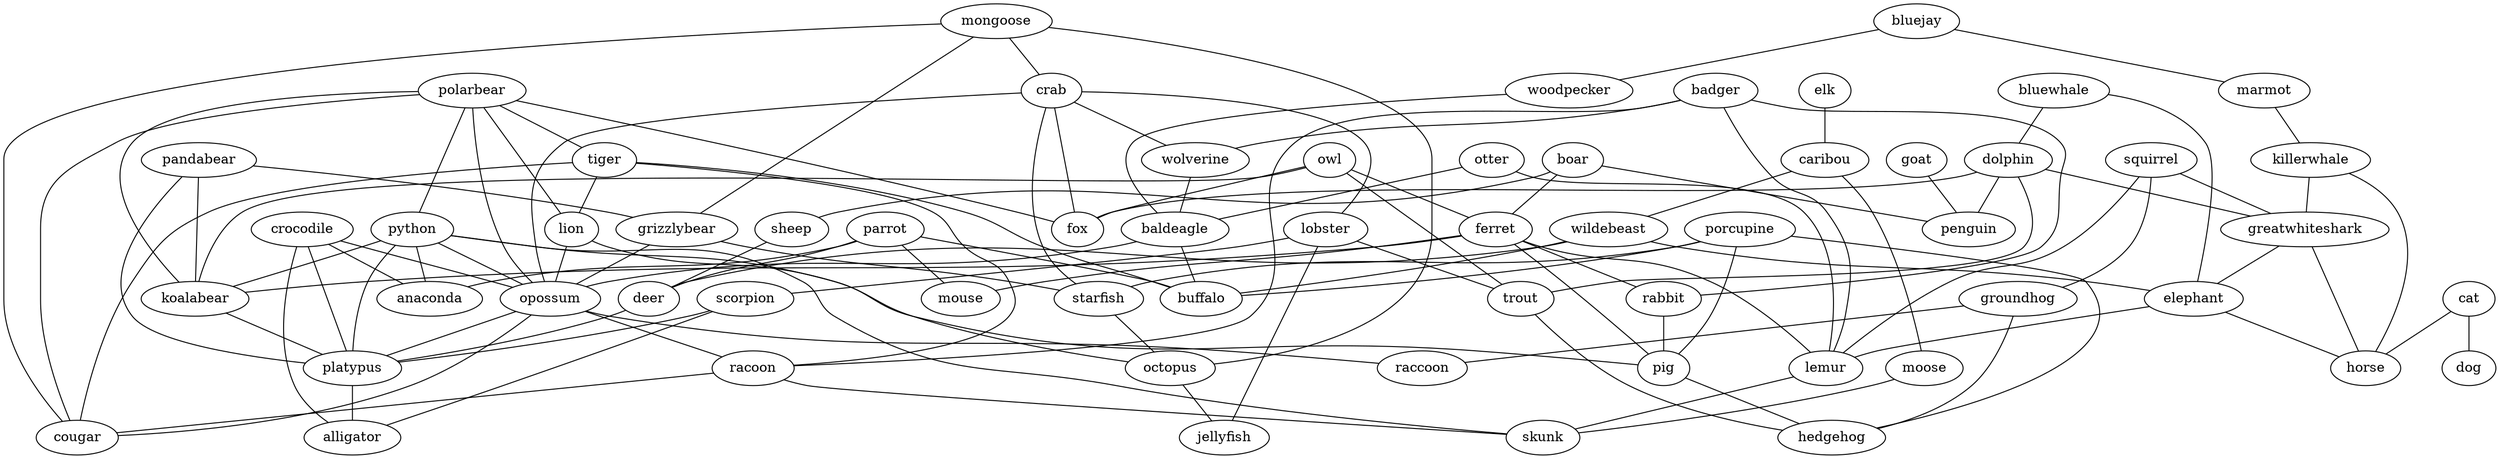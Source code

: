 strict graph  {
	owl -- ferret	 [weight=1];
	owl -- fox	 [weight=1];
	owl -- trout	 [weight=1];
	owl -- koalabear	 [weight=1];
	pandabear -- grizzlybear	 [weight=1];
	pandabear -- koalabear	 [weight=1];
	pandabear -- platypus	 [weight=1];
	crocodile -- anaconda	 [weight=1];
	crocodile -- opossum	 [weight=1];
	crocodile -- platypus	 [weight=1];
	crocodile -- alligator	 [weight=1];
	mongoose -- crab	 [weight=1];
	mongoose -- grizzlybear	 [weight=1];
	mongoose -- octopus	 [weight=1];
	mongoose -- cougar	 [weight=1];
	boar -- sheep	 [weight=1];
	boar -- ferret	 [weight=1];
	boar -- penguin	 [weight=1];
	badger -- rabbit	 [weight=1];
	badger -- wolverine	 [weight=1];
	badger -- racoon	 [weight=1];
	badger -- lemur	 [weight=1];
	sheep -- deer	 [weight=1];
	elk -- caribou	 [weight=1];
	crab -- starfish	 [weight=1];
	crab -- lobster	 [weight=1];
	crab -- fox	 [weight=1];
	crab -- wolverine	 [weight=1];
	crab -- opossum	 [weight=1];
	polarbear -- python	 [weight=1];
	polarbear -- tiger	 [weight=1];
	polarbear -- lion	 [weight=1];
	polarbear -- fox	 [weight=1];
	polarbear -- opossum	 [weight=1];
	polarbear -- koalabear	 [weight=1];
	polarbear -- cougar	 [weight=1];
	porcupine -- starfish	 [weight=1];
	porcupine -- pig	 [weight=1];
	porcupine -- buffalo	 [weight=1];
	porcupine -- hedgehog	 [weight=1];
	grizzlybear -- starfish	 [weight=1];
	grizzlybear -- opossum	 [weight=1];
	squirrel -- greatwhiteshark	 [weight=1];
	squirrel -- groundhog	 [weight=1];
	squirrel -- lemur	 [weight=1];
	starfish -- octopus	 [weight=1];
	python -- pig	 [weight=1];
	python -- anaconda	 [weight=1];
	python -- opossum	 [weight=1];
	python -- koalabear	 [weight=1];
	python -- platypus	 [weight=1];
	python -- skunk	 [weight=1];
	caribou -- wildebeast	 [weight=1];
	caribou -- moose	 [weight=1];
	tiger -- lion	 [weight=1];
	tiger -- racoon	 [weight=1];
	tiger -- cougar	 [weight=1];
	tiger -- buffalo	 [weight=1];
	ferret -- rabbit	 [weight=1];
	ferret -- pig	 [weight=1];
	ferret -- mouse	 [weight=1];
	ferret -- koalabear	 [weight=1];
	ferret -- lemur	 [weight=1];
	rabbit -- pig	 [weight=1];
	otter -- baldeagle	 [weight=1];
	otter -- lemur	 [weight=1];
	parrot -- deer	 [weight=1];
	parrot -- anaconda	 [weight=1];
	parrot -- mouse	 [weight=1];
	parrot -- buffalo	 [weight=1];
	bluejay -- marmot	 [weight=1];
	bluejay -- woodpecker	 [weight=1];
	cat -- horse	 [weight=1];
	cat -- dog	 [weight=1];
	wildebeast -- deer	 [weight=1];
	wildebeast -- elephant	 [weight=1];
	wildebeast -- buffalo	 [weight=1];
	bluewhale -- dolphin	 [weight=1];
	bluewhale -- elephant	 [weight=1];
	marmot -- killerwhale	 [weight=1];
	dolphin -- fox	 [weight=1];
	dolphin -- greatwhiteshark	 [weight=1];
	dolphin -- trout	 [weight=1];
	dolphin -- penguin	 [weight=1];
	deer -- platypus	 [weight=1];
	pig -- hedgehog	 [weight=1];
	lion -- octopus	 [weight=1];
	lion -- opossum	 [weight=1];
	lobster -- trout	 [weight=1];
	lobster -- scorpion	 [weight=1];
	lobster -- jellyfish	 [weight=1];
	woodpecker -- baldeagle	 [weight=1];
	killerwhale -- greatwhiteshark	 [weight=1];
	killerwhale -- horse	 [weight=1];
	greatwhiteshark -- elephant	 [weight=1];
	greatwhiteshark -- horse	 [weight=1];
	wolverine -- baldeagle	 [weight=1];
	baldeagle -- opossum	 [weight=1];
	baldeagle -- buffalo	 [weight=1];
	elephant -- horse	 [weight=1];
	elephant -- lemur	 [weight=1];
	goat -- penguin	 [weight=1];
	trout -- hedgehog	 [weight=1];
	moose -- skunk	 [weight=1];
	octopus -- jellyfish	 [weight=1];
	scorpion -- platypus	 [weight=1];
	scorpion -- alligator	 [weight=1];
	opossum -- racoon	 [weight=1];
	opossum -- cougar	 [weight=1];
	opossum -- platypus	 [weight=1];
	opossum -- raccoon	 [weight=1];
	racoon -- cougar	 [weight=1];
	racoon -- skunk	 [weight=1];
	koalabear -- platypus	 [weight=1];
	groundhog -- raccoon	 [weight=1];
	groundhog -- hedgehog	 [weight=1];
	lemur -- skunk	 [weight=1];
	platypus -- alligator	 [weight=1];
}
